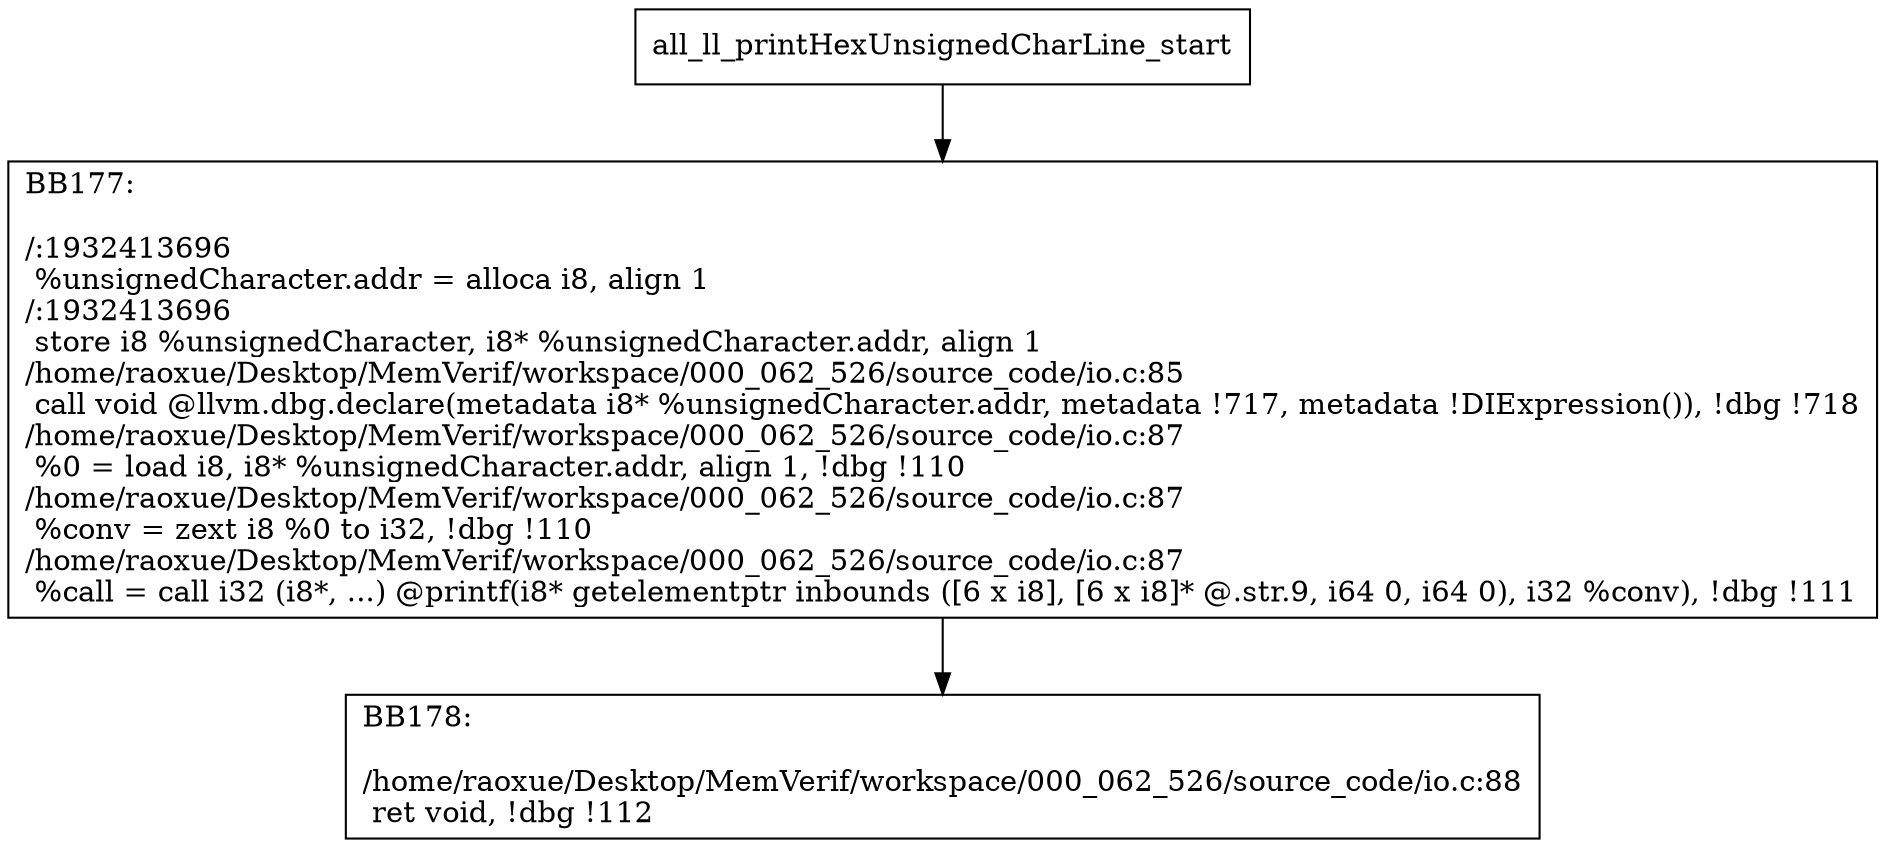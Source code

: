 digraph "CFG for'all_ll_printHexUnsignedCharLine' function" {
	BBall_ll_printHexUnsignedCharLine_start[shape=record,label="{all_ll_printHexUnsignedCharLine_start}"];
	BBall_ll_printHexUnsignedCharLine_start-> all_ll_printHexUnsignedCharLineBB177;
	all_ll_printHexUnsignedCharLineBB177 [shape=record, label="{BB177:\l\l/:1932413696\l
  %unsignedCharacter.addr = alloca i8, align 1\l
/:1932413696\l
  store i8 %unsignedCharacter, i8* %unsignedCharacter.addr, align 1\l
/home/raoxue/Desktop/MemVerif/workspace/000_062_526/source_code/io.c:85\l
  call void @llvm.dbg.declare(metadata i8* %unsignedCharacter.addr, metadata !717, metadata !DIExpression()), !dbg !718\l
/home/raoxue/Desktop/MemVerif/workspace/000_062_526/source_code/io.c:87\l
  %0 = load i8, i8* %unsignedCharacter.addr, align 1, !dbg !110\l
/home/raoxue/Desktop/MemVerif/workspace/000_062_526/source_code/io.c:87\l
  %conv = zext i8 %0 to i32, !dbg !110\l
/home/raoxue/Desktop/MemVerif/workspace/000_062_526/source_code/io.c:87\l
  %call = call i32 (i8*, ...) @printf(i8* getelementptr inbounds ([6 x i8], [6 x i8]* @.str.9, i64 0, i64 0), i32 %conv), !dbg !111\l
}"];
	all_ll_printHexUnsignedCharLineBB177-> all_ll_printHexUnsignedCharLineBB178;
	all_ll_printHexUnsignedCharLineBB178 [shape=record, label="{BB178:\l\l/home/raoxue/Desktop/MemVerif/workspace/000_062_526/source_code/io.c:88\l
  ret void, !dbg !112\l
}"];
}

